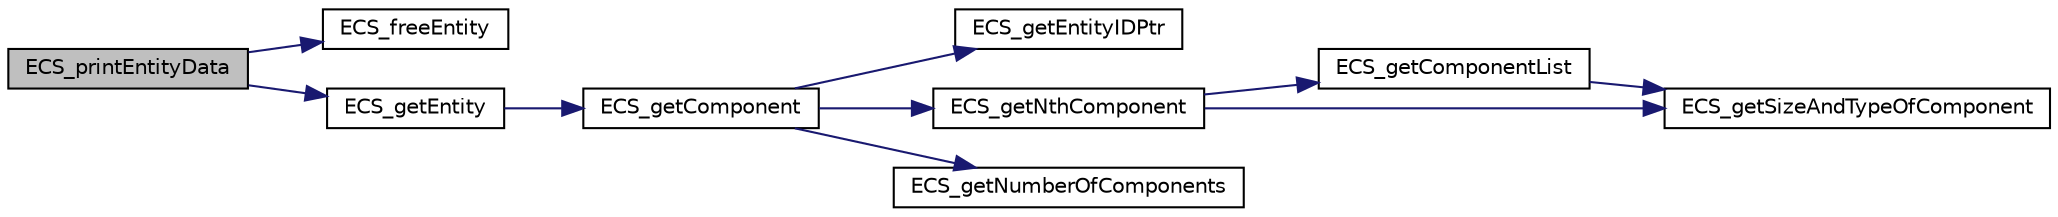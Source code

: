 digraph "ECS_printEntityData"
{
 // LATEX_PDF_SIZE
  edge [fontname="Helvetica",fontsize="10",labelfontname="Helvetica",labelfontsize="10"];
  node [fontname="Helvetica",fontsize="10",shape=record];
  rankdir="LR";
  Node1 [label="ECS_printEntityData",height=0.2,width=0.4,color="black", fillcolor="grey75", style="filled", fontcolor="black",tooltip=" "];
  Node1 -> Node2 [color="midnightblue",fontsize="10",style="solid"];
  Node2 [label="ECS_freeEntity",height=0.2,width=0.4,color="black", fillcolor="white", style="filled",URL="$_e_c_s_8c.html#a42aef0c5363771d491bc60b86c2cc642",tooltip=" "];
  Node1 -> Node3 [color="midnightblue",fontsize="10",style="solid"];
  Node3 [label="ECS_getEntity",height=0.2,width=0.4,color="black", fillcolor="white", style="filled",URL="$_e_c_s_8c.html#a9c56e4a452bdea39ebee813646ecee83",tooltip=" "];
  Node3 -> Node4 [color="midnightblue",fontsize="10",style="solid"];
  Node4 [label="ECS_getComponent",height=0.2,width=0.4,color="black", fillcolor="white", style="filled",URL="$_e_c_s_8c.html#aed416a426c4e471a5203374cf03ea86f",tooltip=" "];
  Node4 -> Node5 [color="midnightblue",fontsize="10",style="solid"];
  Node5 [label="ECS_getEntityIDPtr",height=0.2,width=0.4,color="black", fillcolor="white", style="filled",URL="$_e_c_s_8c.html#aca802be6fd112425bb560ef0272c99d8",tooltip=" "];
  Node4 -> Node6 [color="midnightblue",fontsize="10",style="solid"];
  Node6 [label="ECS_getNthComponent",height=0.2,width=0.4,color="black", fillcolor="white", style="filled",URL="$_e_c_s_8c.html#a502db47e783a46764a323c04c4a4f42c",tooltip=" "];
  Node6 -> Node7 [color="midnightblue",fontsize="10",style="solid"];
  Node7 [label="ECS_getComponentList",height=0.2,width=0.4,color="black", fillcolor="white", style="filled",URL="$_e_c_s_8c.html#a7d1878011294407e746f9c5300cde210",tooltip=" "];
  Node7 -> Node8 [color="midnightblue",fontsize="10",style="solid"];
  Node8 [label="ECS_getSizeAndTypeOfComponent",height=0.2,width=0.4,color="black", fillcolor="white", style="filled",URL="$_e_c_s_8c.html#abbd0af0b96da7d9033e545d9204fd371",tooltip=" "];
  Node6 -> Node8 [color="midnightblue",fontsize="10",style="solid"];
  Node4 -> Node9 [color="midnightblue",fontsize="10",style="solid"];
  Node9 [label="ECS_getNumberOfComponents",height=0.2,width=0.4,color="black", fillcolor="white", style="filled",URL="$_e_c_s_8c.html#a631bfc25a33ae6773eb9173dc568b138",tooltip=" "];
}
